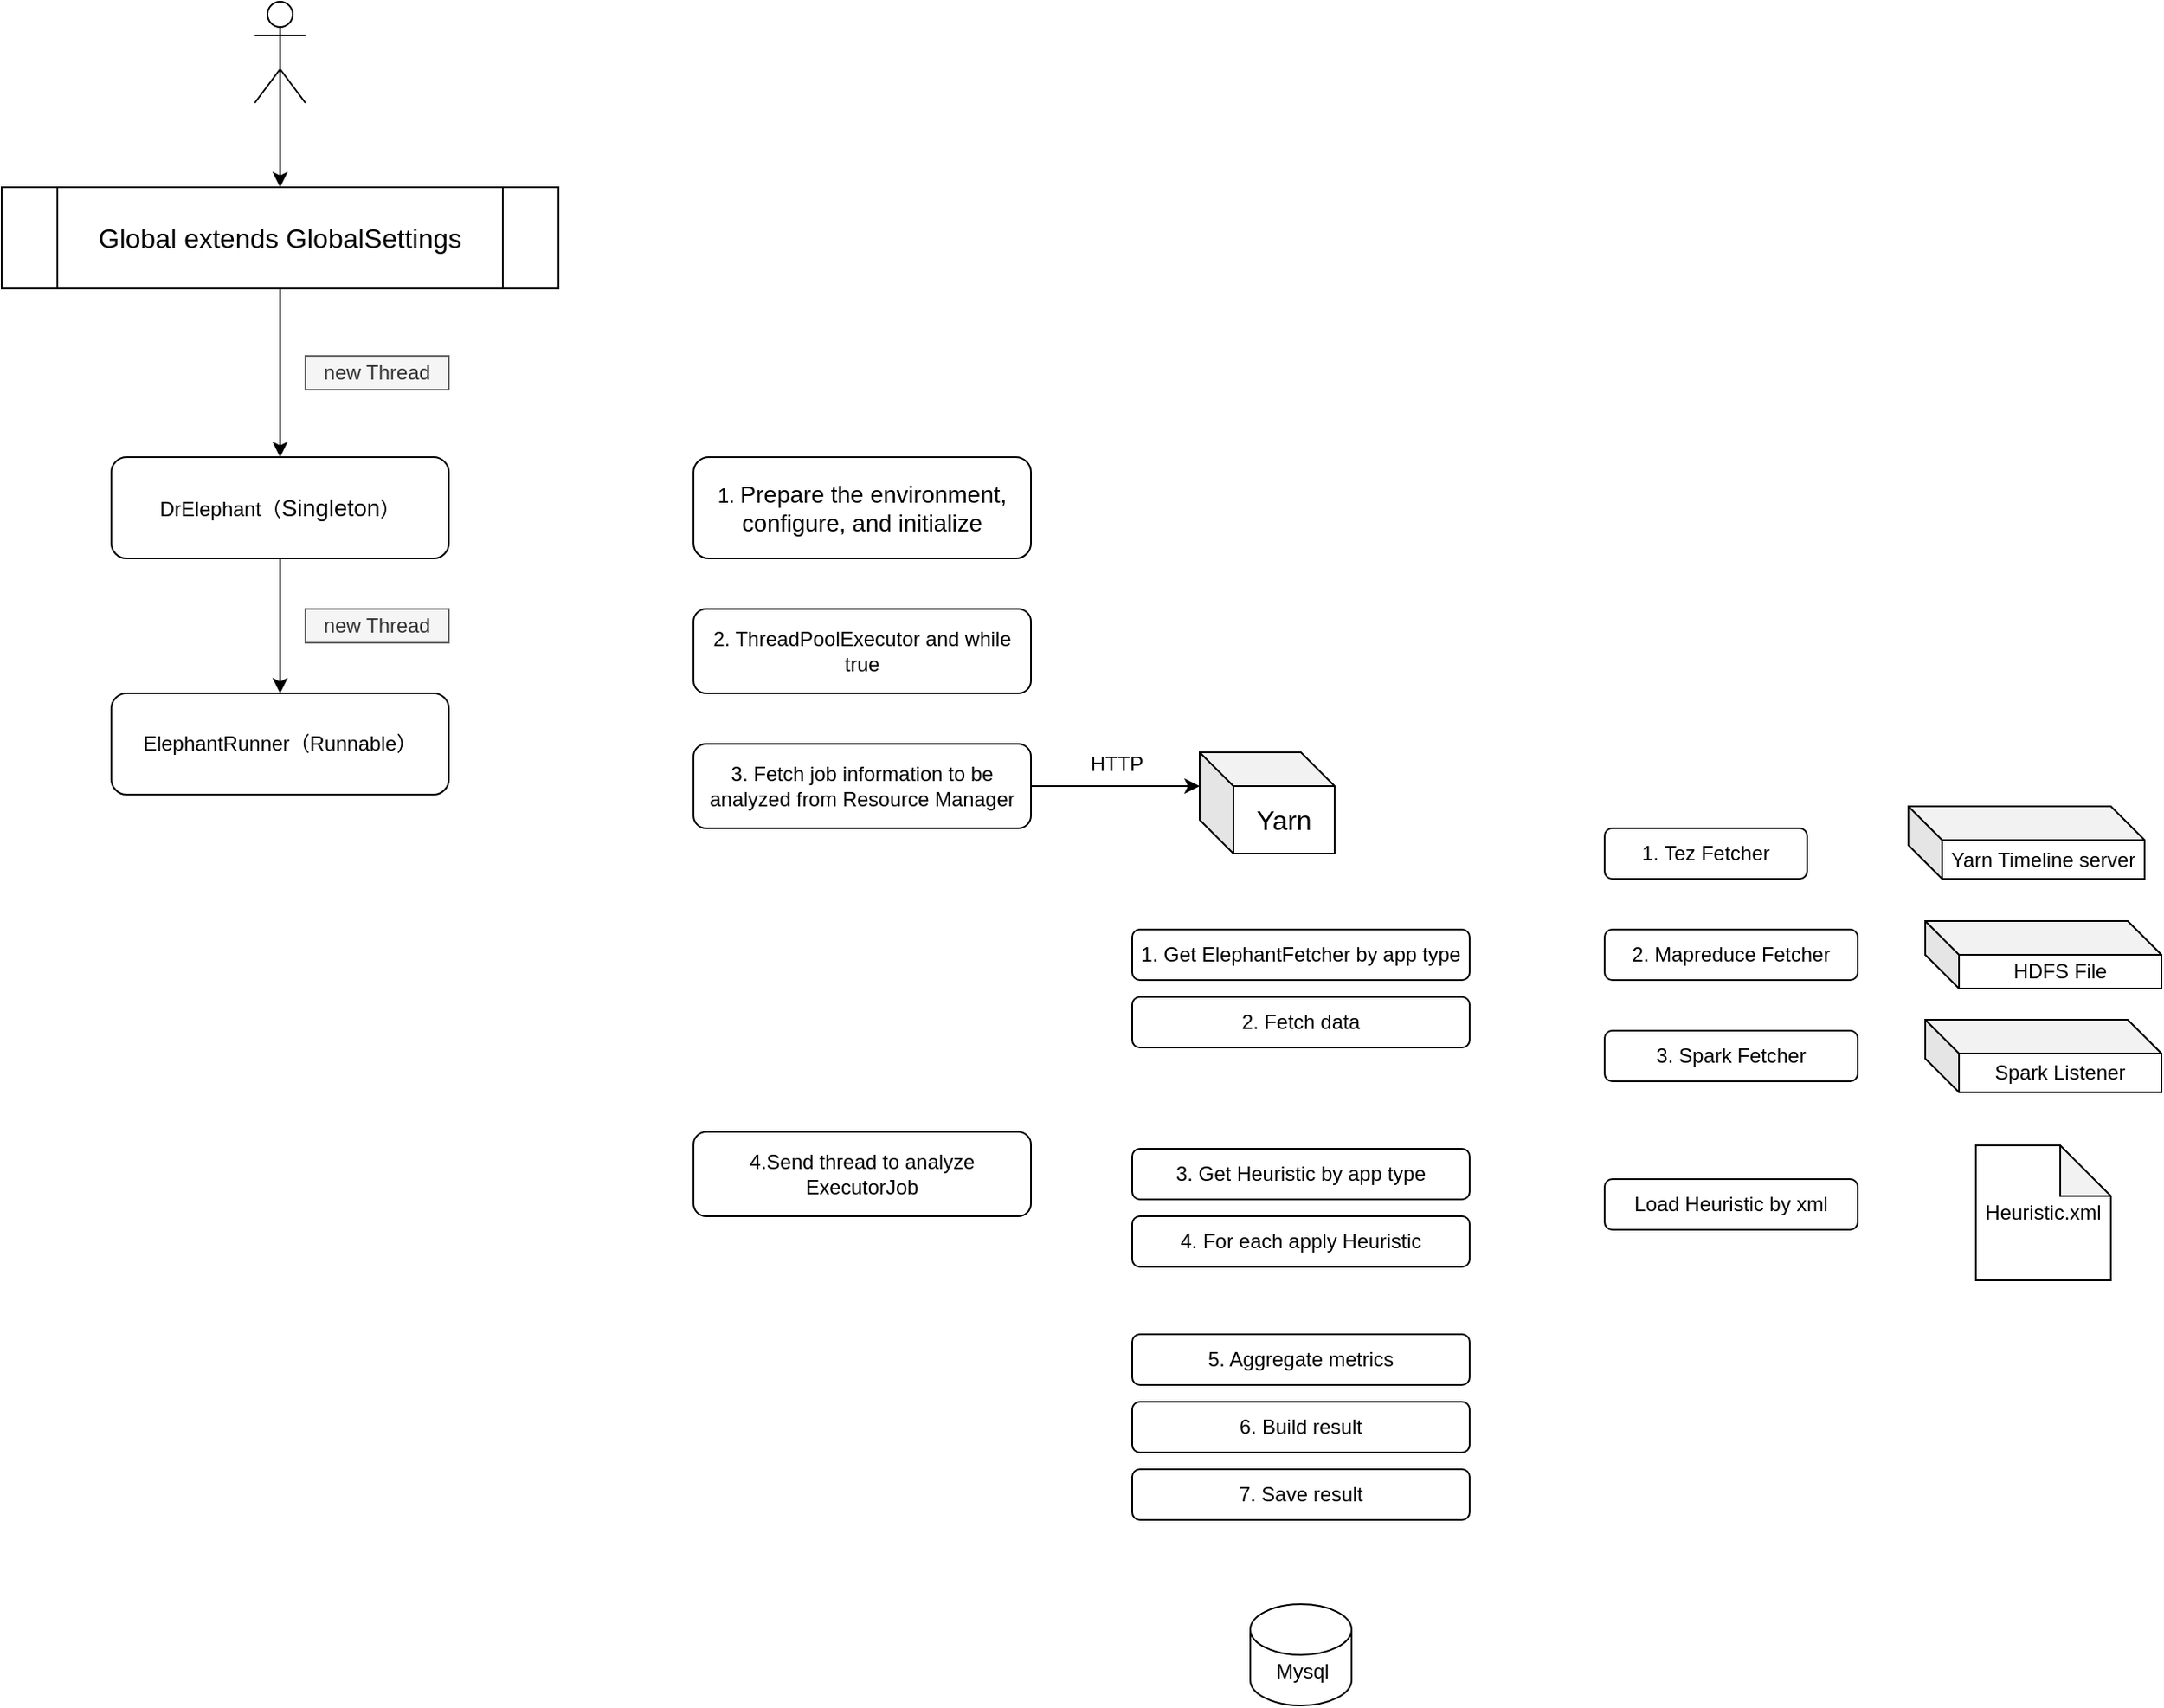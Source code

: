 <mxfile version="13.6.5" type="github">
  <diagram id="hsEDlJzrJ3RACm7ouZ3l" name="Page-1">
    <mxGraphModel dx="1678" dy="831" grid="1" gridSize="10" guides="1" tooltips="1" connect="1" arrows="1" fold="1" page="1" pageScale="1" pageWidth="1920" pageHeight="1200" math="0" shadow="0">
      <root>
        <mxCell id="0" />
        <mxCell id="1" parent="0" />
        <mxCell id="ew_BGw2SkTwSmYwkqbNW-1" value="&lt;font style=&quot;font-size: 16px&quot;&gt;Global extends GlobalSettings&lt;/font&gt;" style="shape=process;whiteSpace=wrap;html=1;backgroundOutline=1;" vertex="1" parent="1">
          <mxGeometry x="130" y="170" width="330" height="60" as="geometry" />
        </mxCell>
        <mxCell id="ew_BGw2SkTwSmYwkqbNW-2" value="DrElephant（&lt;span style=&quot;font-family: &amp;#34;microsoft yahei&amp;#34; , &amp;#34;arial&amp;#34; , &amp;#34;helvetica&amp;#34; , sans-serif ; font-size: 14px ; text-align: left ; background-color: rgb(255 , 255 , 255)&quot;&gt;Singleton&lt;/span&gt;）" style="rounded=1;whiteSpace=wrap;html=1;" vertex="1" parent="1">
          <mxGeometry x="195" y="330" width="200" height="60" as="geometry" />
        </mxCell>
        <mxCell id="ew_BGw2SkTwSmYwkqbNW-3" value="" style="endArrow=classic;html=1;exitX=0.5;exitY=1;exitDx=0;exitDy=0;entryX=0.5;entryY=0;entryDx=0;entryDy=0;" edge="1" parent="1" source="ew_BGw2SkTwSmYwkqbNW-1" target="ew_BGw2SkTwSmYwkqbNW-2">
          <mxGeometry width="50" height="50" relative="1" as="geometry">
            <mxPoint x="450" y="490" as="sourcePoint" />
            <mxPoint x="500" y="440" as="targetPoint" />
          </mxGeometry>
        </mxCell>
        <mxCell id="ew_BGw2SkTwSmYwkqbNW-4" value="new Thread" style="text;html=1;strokeColor=#666666;fillColor=#f5f5f5;align=center;verticalAlign=middle;whiteSpace=wrap;rounded=0;fontColor=#333333;" vertex="1" parent="1">
          <mxGeometry x="310" y="270" width="85" height="20" as="geometry" />
        </mxCell>
        <mxCell id="ew_BGw2SkTwSmYwkqbNW-6" value="" style="shape=umlActor;verticalLabelPosition=bottom;verticalAlign=top;html=1;outlineConnect=0;" vertex="1" parent="1">
          <mxGeometry x="280" y="60" width="30" height="60" as="geometry" />
        </mxCell>
        <mxCell id="ew_BGw2SkTwSmYwkqbNW-10" value="" style="endArrow=classic;html=1;exitX=0.5;exitY=0.5;exitDx=0;exitDy=0;exitPerimeter=0;entryX=0.5;entryY=0;entryDx=0;entryDy=0;" edge="1" parent="1" source="ew_BGw2SkTwSmYwkqbNW-6" target="ew_BGw2SkTwSmYwkqbNW-1">
          <mxGeometry width="50" height="50" relative="1" as="geometry">
            <mxPoint x="340" y="170" as="sourcePoint" />
            <mxPoint x="390" y="120" as="targetPoint" />
          </mxGeometry>
        </mxCell>
        <mxCell id="ew_BGw2SkTwSmYwkqbNW-11" value="ElephantRunner（Runnable）" style="rounded=1;whiteSpace=wrap;html=1;" vertex="1" parent="1">
          <mxGeometry x="195" y="470" width="200" height="60" as="geometry" />
        </mxCell>
        <mxCell id="ew_BGw2SkTwSmYwkqbNW-12" value="" style="endArrow=classic;html=1;exitX=0.5;exitY=1;exitDx=0;exitDy=0;" edge="1" parent="1" source="ew_BGw2SkTwSmYwkqbNW-2" target="ew_BGw2SkTwSmYwkqbNW-11">
          <mxGeometry width="50" height="50" relative="1" as="geometry">
            <mxPoint x="530" y="470" as="sourcePoint" />
            <mxPoint x="580" y="420" as="targetPoint" />
          </mxGeometry>
        </mxCell>
        <mxCell id="ew_BGw2SkTwSmYwkqbNW-13" value="new Thread" style="text;html=1;strokeColor=#666666;fillColor=#f5f5f5;align=center;verticalAlign=middle;whiteSpace=wrap;rounded=0;fontColor=#333333;" vertex="1" parent="1">
          <mxGeometry x="310" y="420" width="85" height="20" as="geometry" />
        </mxCell>
        <mxCell id="ew_BGw2SkTwSmYwkqbNW-14" value="1.&amp;nbsp;&lt;span style=&quot;font-family: &amp;#34;microsoft yahei&amp;#34; , &amp;#34;arial&amp;#34; , &amp;#34;helvetica&amp;#34; , sans-serif ; font-size: 14px ; text-align: left ; background-color: rgb(255 , 255 , 255)&quot;&gt;Prepare the environment, configure, and initialize&lt;/span&gt;" style="rounded=1;whiteSpace=wrap;html=1;" vertex="1" parent="1">
          <mxGeometry x="540" y="330" width="200" height="60" as="geometry" />
        </mxCell>
        <mxCell id="ew_BGw2SkTwSmYwkqbNW-15" value="2. ThreadPoolExecutor and while true" style="rounded=1;whiteSpace=wrap;html=1;align=center;" vertex="1" parent="1">
          <mxGeometry x="540" y="420" width="200" height="50" as="geometry" />
        </mxCell>
        <mxCell id="ew_BGw2SkTwSmYwkqbNW-16" value="3. Fetch job information to be analyzed from Resource Manager" style="rounded=1;whiteSpace=wrap;html=1;align=center;" vertex="1" parent="1">
          <mxGeometry x="540" y="500" width="200" height="50" as="geometry" />
        </mxCell>
        <mxCell id="ew_BGw2SkTwSmYwkqbNW-18" value="&lt;font style=&quot;font-size: 16px&quot;&gt;Yarn&lt;/font&gt;" style="shape=cube;whiteSpace=wrap;html=1;boundedLbl=1;backgroundOutline=1;darkOpacity=0.05;darkOpacity2=0.1;align=center;" vertex="1" parent="1">
          <mxGeometry x="840" y="505" width="80" height="60" as="geometry" />
        </mxCell>
        <mxCell id="ew_BGw2SkTwSmYwkqbNW-19" value="" style="endArrow=classic;html=1;exitX=1;exitY=0.5;exitDx=0;exitDy=0;entryX=0;entryY=0;entryDx=0;entryDy=20;entryPerimeter=0;" edge="1" parent="1" source="ew_BGw2SkTwSmYwkqbNW-16" target="ew_BGw2SkTwSmYwkqbNW-18">
          <mxGeometry width="50" height="50" relative="1" as="geometry">
            <mxPoint x="810" y="660" as="sourcePoint" />
            <mxPoint x="860" y="610" as="targetPoint" />
          </mxGeometry>
        </mxCell>
        <mxCell id="ew_BGw2SkTwSmYwkqbNW-20" value="HTTP" style="text;html=1;strokeColor=none;fillColor=none;align=center;verticalAlign=middle;whiteSpace=wrap;rounded=0;" vertex="1" parent="1">
          <mxGeometry x="771" y="502" width="40" height="20" as="geometry" />
        </mxCell>
        <mxCell id="ew_BGw2SkTwSmYwkqbNW-21" value="4.&lt;span&gt;Send thread to analyze ExecutorJob&lt;br&gt;&lt;/span&gt;" style="rounded=1;whiteSpace=wrap;html=1;align=center;" vertex="1" parent="1">
          <mxGeometry x="540" y="730" width="200" height="50" as="geometry" />
        </mxCell>
        <mxCell id="ew_BGw2SkTwSmYwkqbNW-22" value="1. Get&amp;nbsp;ElephantFetcher by app type" style="rounded=1;whiteSpace=wrap;html=1;align=center;" vertex="1" parent="1">
          <mxGeometry x="800" y="610" width="200" height="30" as="geometry" />
        </mxCell>
        <mxCell id="ew_BGw2SkTwSmYwkqbNW-24" value="2. Fetch data" style="rounded=1;whiteSpace=wrap;html=1;align=center;" vertex="1" parent="1">
          <mxGeometry x="800" y="650" width="200" height="30" as="geometry" />
        </mxCell>
        <mxCell id="ew_BGw2SkTwSmYwkqbNW-25" value="3. Get&amp;nbsp;Heuristic by app type" style="rounded=1;whiteSpace=wrap;html=1;" vertex="1" parent="1">
          <mxGeometry x="800" y="740" width="200" height="30" as="geometry" />
        </mxCell>
        <mxCell id="ew_BGw2SkTwSmYwkqbNW-26" value="4. For each&amp;nbsp;apply Heuristic" style="rounded=1;whiteSpace=wrap;html=1;" vertex="1" parent="1">
          <mxGeometry x="800" y="780" width="200" height="30" as="geometry" />
        </mxCell>
        <mxCell id="ew_BGw2SkTwSmYwkqbNW-27" value="5. Aggregate metrics" style="rounded=1;whiteSpace=wrap;html=1;" vertex="1" parent="1">
          <mxGeometry x="800" y="850" width="200" height="30" as="geometry" />
        </mxCell>
        <mxCell id="ew_BGw2SkTwSmYwkqbNW-28" value="6. Build result" style="rounded=1;whiteSpace=wrap;html=1;" vertex="1" parent="1">
          <mxGeometry x="800" y="890" width="200" height="30" as="geometry" />
        </mxCell>
        <mxCell id="ew_BGw2SkTwSmYwkqbNW-29" value="7. Save result" style="rounded=1;whiteSpace=wrap;html=1;" vertex="1" parent="1">
          <mxGeometry x="800" y="930" width="200" height="30" as="geometry" />
        </mxCell>
        <mxCell id="ew_BGw2SkTwSmYwkqbNW-30" value="1. Tez Fetcher" style="rounded=1;whiteSpace=wrap;html=1;align=center;" vertex="1" parent="1">
          <mxGeometry x="1080" y="550" width="120" height="30" as="geometry" />
        </mxCell>
        <mxCell id="ew_BGw2SkTwSmYwkqbNW-31" value="2. Mapreduce Fetcher" style="rounded=1;whiteSpace=wrap;html=1;align=center;" vertex="1" parent="1">
          <mxGeometry x="1080" y="610" width="150" height="30" as="geometry" />
        </mxCell>
        <mxCell id="ew_BGw2SkTwSmYwkqbNW-32" value="3. Spark Fetcher" style="rounded=1;whiteSpace=wrap;html=1;align=center;" vertex="1" parent="1">
          <mxGeometry x="1080" y="670" width="150" height="30" as="geometry" />
        </mxCell>
        <mxCell id="ew_BGw2SkTwSmYwkqbNW-35" value="&lt;font style=&quot;font-size: 12px&quot;&gt;Yarn Timeline server&lt;/font&gt;" style="shape=cube;whiteSpace=wrap;html=1;boundedLbl=1;backgroundOutline=1;darkOpacity=0.05;darkOpacity2=0.1;align=center;" vertex="1" parent="1">
          <mxGeometry x="1260" y="537" width="140" height="43" as="geometry" />
        </mxCell>
        <mxCell id="ew_BGw2SkTwSmYwkqbNW-36" value="&lt;font style=&quot;font-size: 12px&quot;&gt;HDFS File&lt;/font&gt;" style="shape=cube;whiteSpace=wrap;html=1;boundedLbl=1;backgroundOutline=1;darkOpacity=0.05;darkOpacity2=0.1;align=center;" vertex="1" parent="1">
          <mxGeometry x="1270" y="605" width="140" height="40" as="geometry" />
        </mxCell>
        <mxCell id="ew_BGw2SkTwSmYwkqbNW-37" value="&lt;font style=&quot;font-size: 12px&quot;&gt;Spark&amp;nbsp;&lt;/font&gt;Listener" style="shape=cube;whiteSpace=wrap;html=1;boundedLbl=1;backgroundOutline=1;darkOpacity=0.05;darkOpacity2=0.1;align=center;" vertex="1" parent="1">
          <mxGeometry x="1270" y="663.5" width="140" height="43" as="geometry" />
        </mxCell>
        <mxCell id="ew_BGw2SkTwSmYwkqbNW-40" value="" style="group" vertex="1" connectable="0" parent="1">
          <mxGeometry x="870" y="1010" width="60" height="60" as="geometry" />
        </mxCell>
        <mxCell id="ew_BGw2SkTwSmYwkqbNW-38" value="" style="shape=cylinder2;whiteSpace=wrap;html=1;boundedLbl=1;backgroundOutline=1;size=15;align=center;" vertex="1" parent="ew_BGw2SkTwSmYwkqbNW-40">
          <mxGeometry width="60" height="60" as="geometry" />
        </mxCell>
        <mxCell id="ew_BGw2SkTwSmYwkqbNW-39" value="Mysql" style="text;html=1;strokeColor=none;fillColor=none;align=center;verticalAlign=middle;whiteSpace=wrap;rounded=0;" vertex="1" parent="ew_BGw2SkTwSmYwkqbNW-40">
          <mxGeometry x="11" y="30" width="40" height="20" as="geometry" />
        </mxCell>
        <mxCell id="ew_BGw2SkTwSmYwkqbNW-42" value="Load Heuristic by xml" style="rounded=1;whiteSpace=wrap;html=1;align=center;" vertex="1" parent="1">
          <mxGeometry x="1080" y="758" width="150" height="30" as="geometry" />
        </mxCell>
        <mxCell id="ew_BGw2SkTwSmYwkqbNW-43" value="Heuristic.xml" style="shape=note;whiteSpace=wrap;html=1;backgroundOutline=1;darkOpacity=0.05;align=center;" vertex="1" parent="1">
          <mxGeometry x="1300" y="738" width="80" height="80" as="geometry" />
        </mxCell>
      </root>
    </mxGraphModel>
  </diagram>
</mxfile>

